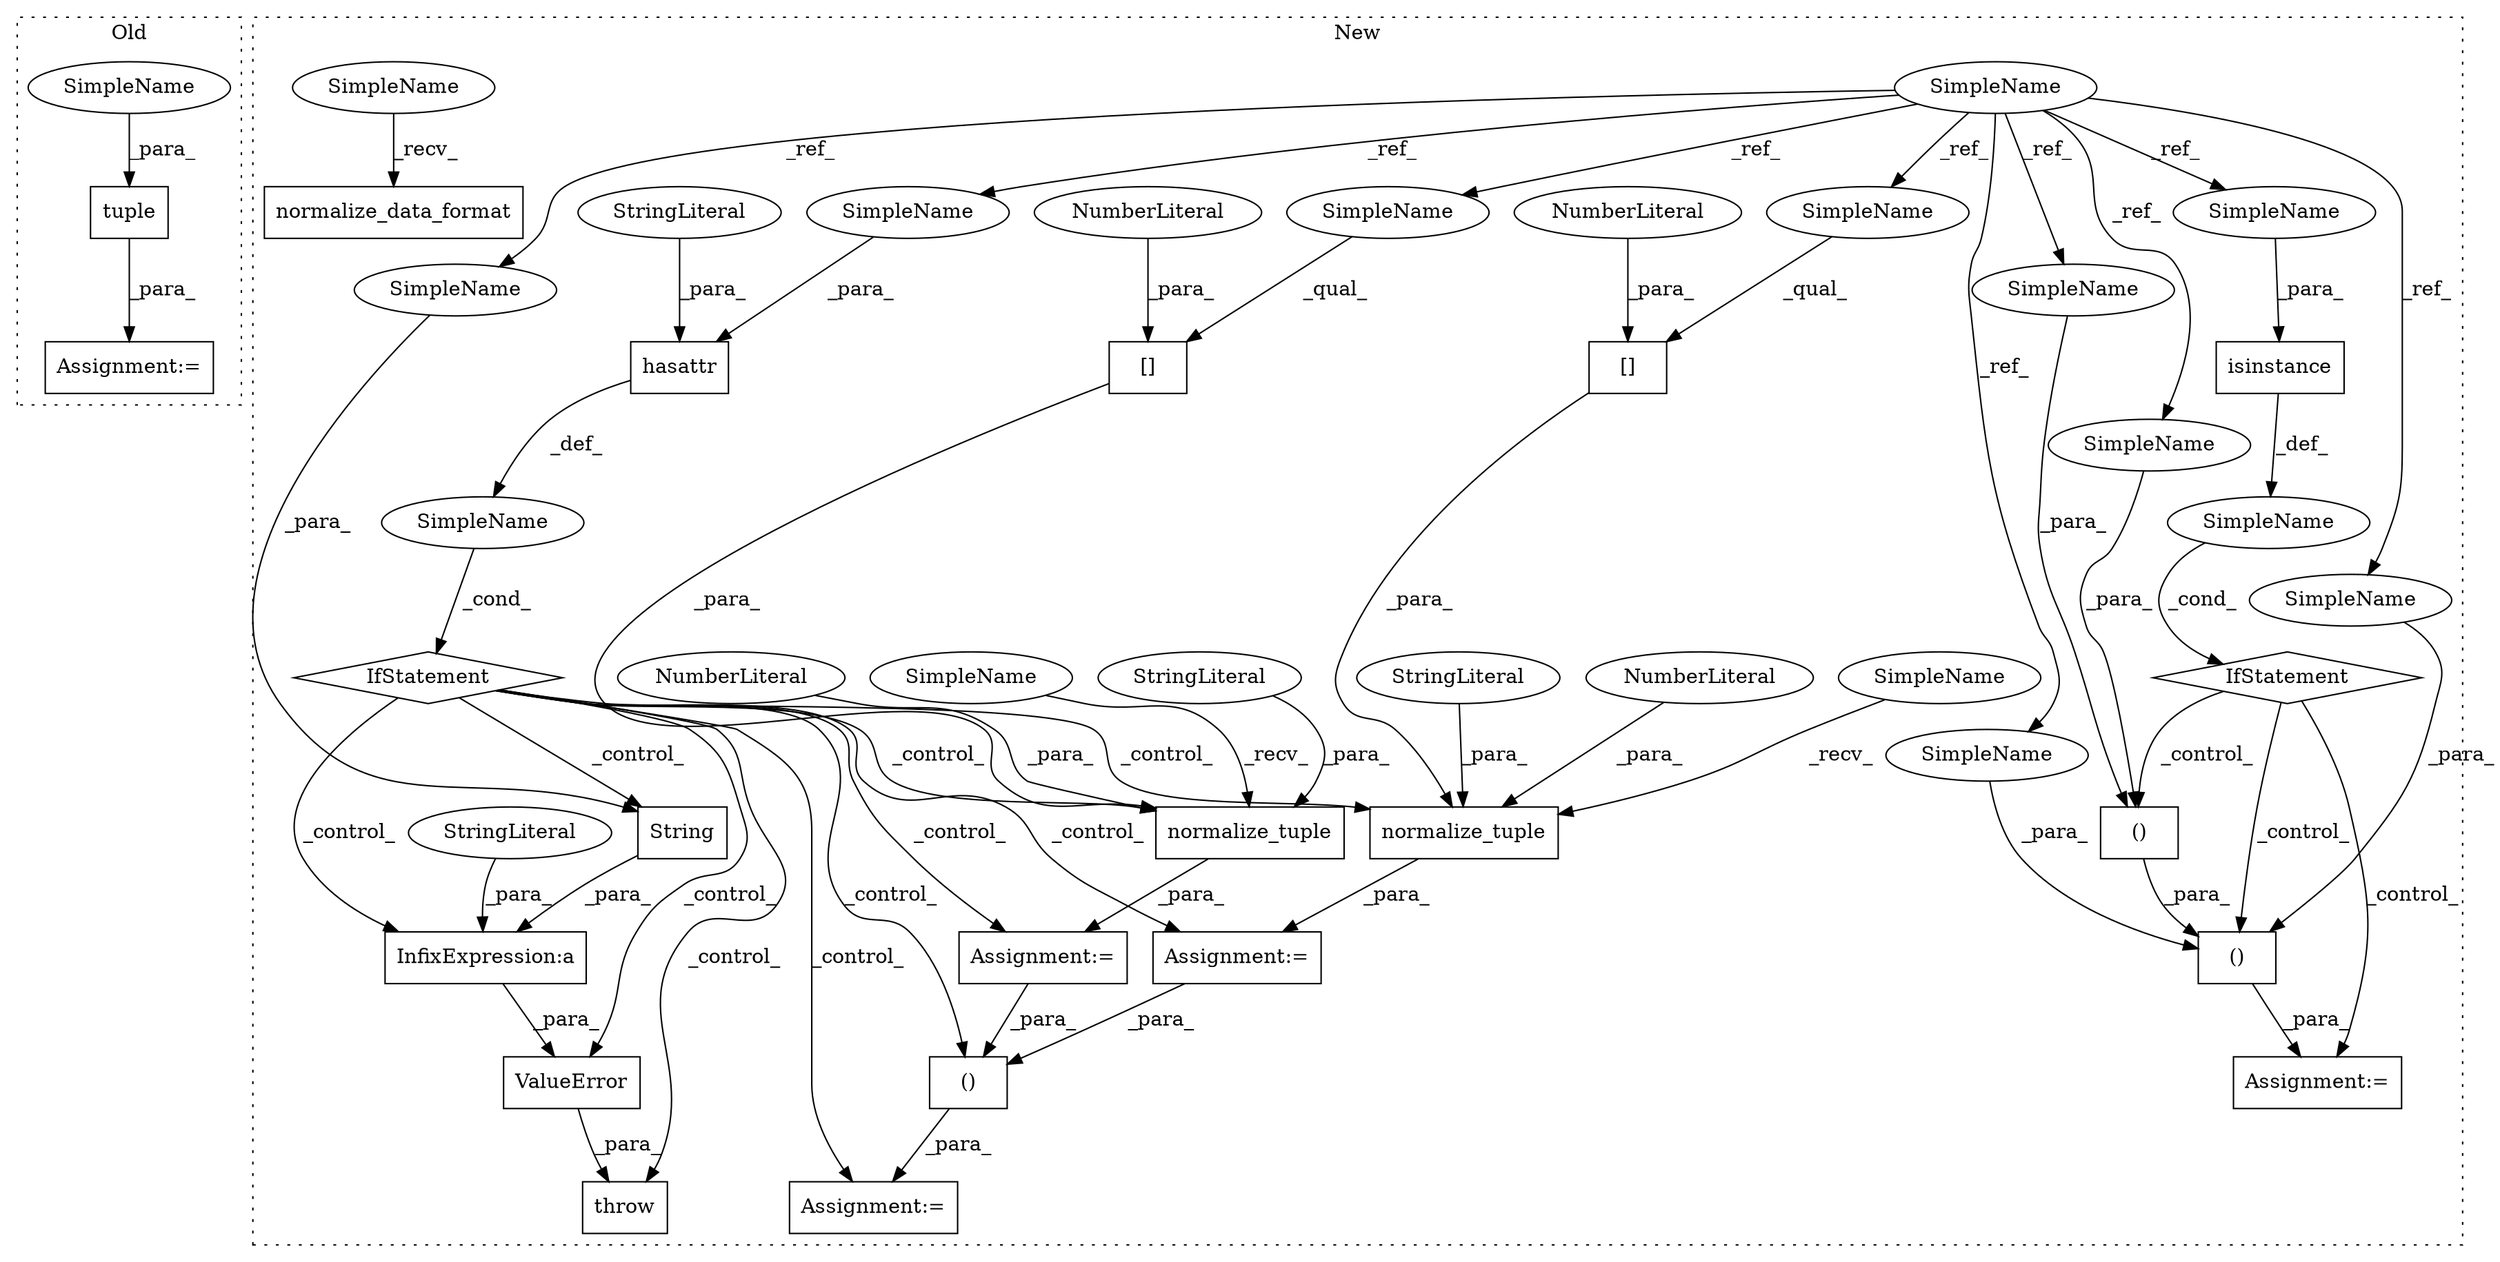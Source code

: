 digraph G {
subgraph cluster0 {
1 [label="tuple" a="32" s="38456,38469" l="6,1" shape="box"];
6 [label="Assignment:=" a="7" s="38455" l="1" shape="box"];
46 [label="SimpleName" a="42" s="38462" l="7" shape="ellipse"];
label = "Old";
style="dotted";
}
subgraph cluster1 {
2 [label="ValueError" a="32" s="25759,26046" l="11,1" shape="box"];
3 [label="throw" a="53" s="25753" l="6" shape="box"];
4 [label="IfStatement" a="25" s="25283,25313" l="4,2" shape="diamond"];
5 [label="SimpleName" a="42" s="" l="" shape="ellipse"];
7 [label="InfixExpression:a" a="27" s="26028" l="3" shape="box"];
8 [label="StringLiteral" a="45" s="25770" l="258" shape="ellipse"];
9 [label="Assignment:=" a="7" s="25660" l="8" shape="box"];
10 [label="()" a="106" s="25668" l="62" shape="box"];
11 [label="normalize_tuple" a="32" s="25420,25471" l="16,1" shape="box"];
12 [label="[]" a="2" s="25436,25445" l="8,1" shape="box"];
13 [label="SimpleName" a="42" s="24841" l="7" shape="ellipse"];
14 [label="hasattr" a="32" s="25287,25312" l="8,1" shape="box"];
15 [label="()" a="106" s="25194" l="27" shape="box"];
16 [label="NumberLiteral" a="34" s="25447" l="1" shape="ellipse"];
17 [label="()" a="106" s="25145" l="125" shape="box"];
18 [label="NumberLiteral" a="34" s="25444" l="1" shape="ellipse"];
19 [label="[]" a="2" s="25604,25613" l="8,1" shape="box"];
20 [label="NumberLiteral" a="34" s="25612" l="1" shape="ellipse"];
21 [label="normalize_tuple" a="32" s="25588,25639" l="16,1" shape="box"];
22 [label="NumberLiteral" a="34" s="25615" l="1" shape="ellipse"];
23 [label="SimpleName" a="42" s="" l="" shape="ellipse"];
24 [label="String" a="32" s="26031,26045" l="7,1" shape="box"];
25 [label="isinstance" a="32" s="25086,25108" l="11,1" shape="box"];
26 [label="StringLiteral" a="45" s="25617" l="22" shape="ellipse"];
27 [label="StringLiteral" a="45" s="25303" l="9" shape="ellipse"];
28 [label="StringLiteral" a="45" s="25449" l="22" shape="ellipse"];
29 [label="IfStatement" a="25" s="25082,25109" l="4,2" shape="diamond"];
30 [label="Assignment:=" a="7" s="25131" l="14" shape="box"];
31 [label="Assignment:=" a="7" s="25408" l="1" shape="box"];
32 [label="Assignment:=" a="7" s="25576" l="1" shape="box"];
33 [label="normalize_data_format" a="32" s="25042,25075" l="22,1" shape="box"];
34 [label="SimpleName" a="42" s="25031" l="10" shape="ellipse"];
35 [label="SimpleName" a="42" s="25409" l="10" shape="ellipse"];
36 [label="SimpleName" a="42" s="25577" l="10" shape="ellipse"];
37 [label="SimpleName" a="42" s="25194" l="7" shape="ellipse"];
38 [label="SimpleName" a="42" s="25436" l="7" shape="ellipse"];
39 [label="SimpleName" a="42" s="25146" l="7" shape="ellipse"];
40 [label="SimpleName" a="42" s="25295" l="7" shape="ellipse"];
41 [label="SimpleName" a="42" s="25604" l="7" shape="ellipse"];
42 [label="SimpleName" a="42" s="26038" l="7" shape="ellipse"];
43 [label="SimpleName" a="42" s="25166" l="7" shape="ellipse"];
44 [label="SimpleName" a="42" s="25097" l="7" shape="ellipse"];
45 [label="SimpleName" a="42" s="25214" l="7" shape="ellipse"];
label = "New";
style="dotted";
}
1 -> 6 [label="_para_"];
2 -> 3 [label="_para_"];
4 -> 3 [label="_control_"];
4 -> 31 [label="_control_"];
4 -> 11 [label="_control_"];
4 -> 21 [label="_control_"];
4 -> 2 [label="_control_"];
4 -> 7 [label="_control_"];
4 -> 9 [label="_control_"];
4 -> 10 [label="_control_"];
4 -> 24 [label="_control_"];
4 -> 32 [label="_control_"];
5 -> 4 [label="_cond_"];
7 -> 2 [label="_para_"];
8 -> 7 [label="_para_"];
10 -> 9 [label="_para_"];
11 -> 31 [label="_para_"];
12 -> 11 [label="_para_"];
13 -> 40 [label="_ref_"];
13 -> 45 [label="_ref_"];
13 -> 39 [label="_ref_"];
13 -> 43 [label="_ref_"];
13 -> 38 [label="_ref_"];
13 -> 41 [label="_ref_"];
13 -> 42 [label="_ref_"];
13 -> 37 [label="_ref_"];
13 -> 44 [label="_ref_"];
14 -> 5 [label="_def_"];
15 -> 17 [label="_para_"];
16 -> 11 [label="_para_"];
17 -> 30 [label="_para_"];
18 -> 12 [label="_para_"];
19 -> 21 [label="_para_"];
20 -> 19 [label="_para_"];
21 -> 32 [label="_para_"];
22 -> 21 [label="_para_"];
23 -> 29 [label="_cond_"];
24 -> 7 [label="_para_"];
25 -> 23 [label="_def_"];
26 -> 21 [label="_para_"];
27 -> 14 [label="_para_"];
28 -> 11 [label="_para_"];
29 -> 17 [label="_control_"];
29 -> 30 [label="_control_"];
29 -> 15 [label="_control_"];
31 -> 10 [label="_para_"];
32 -> 10 [label="_para_"];
34 -> 33 [label="_recv_"];
35 -> 11 [label="_recv_"];
36 -> 21 [label="_recv_"];
37 -> 15 [label="_para_"];
38 -> 12 [label="_qual_"];
39 -> 17 [label="_para_"];
40 -> 14 [label="_para_"];
41 -> 19 [label="_qual_"];
42 -> 24 [label="_para_"];
43 -> 17 [label="_para_"];
44 -> 25 [label="_para_"];
45 -> 15 [label="_para_"];
46 -> 1 [label="_para_"];
}